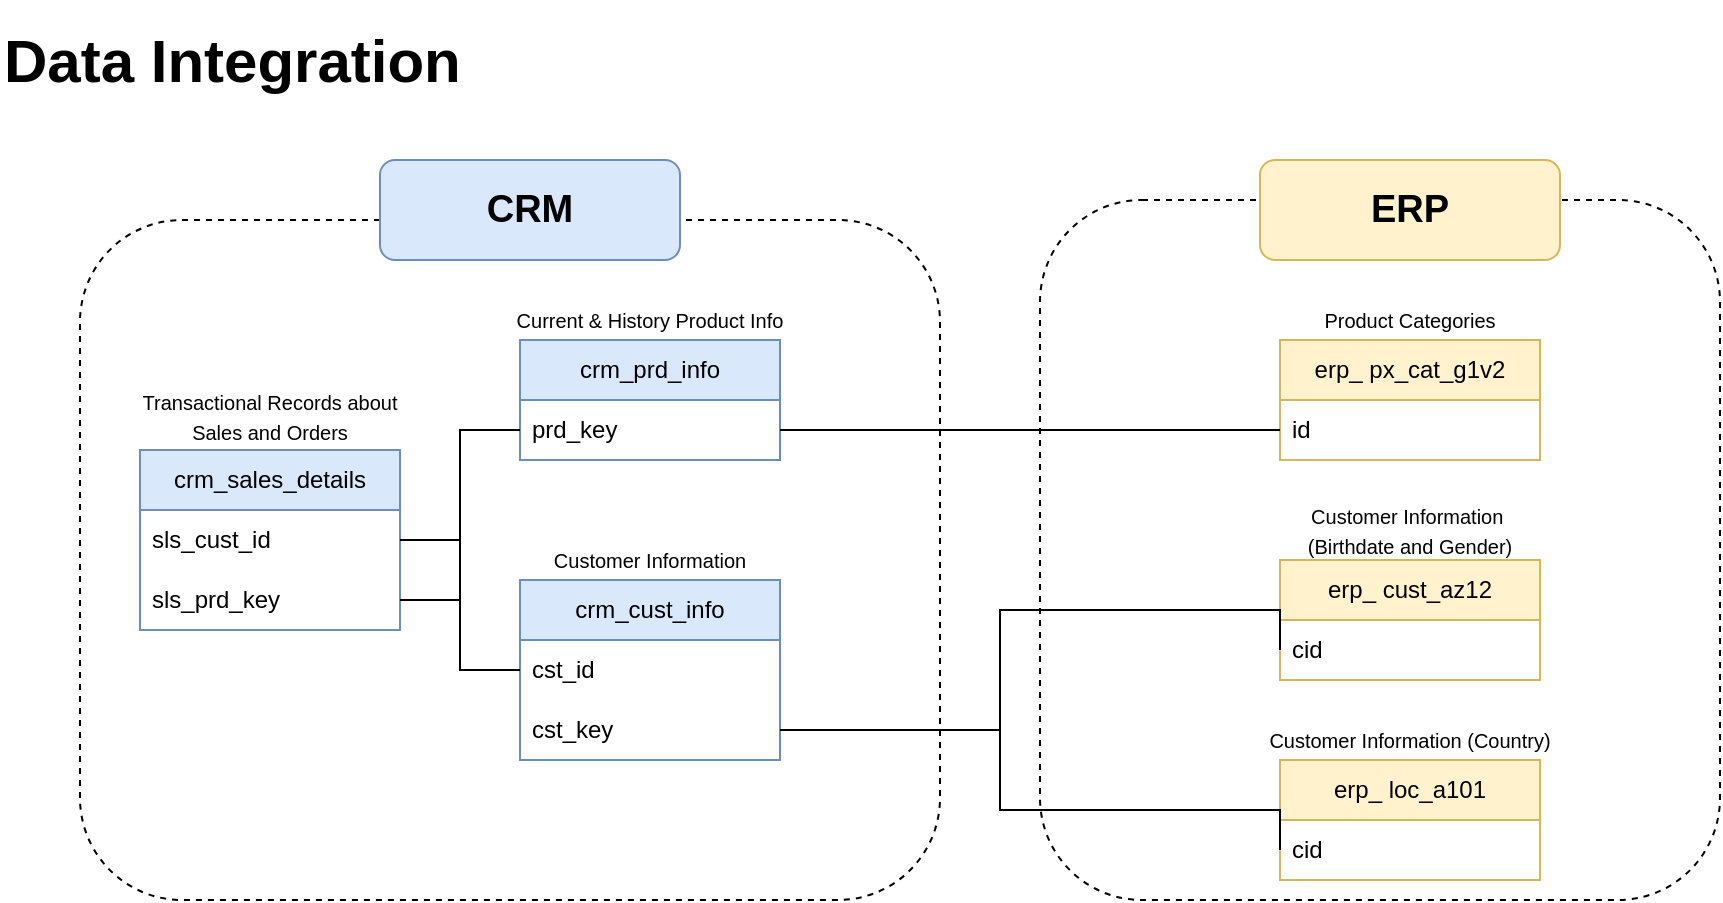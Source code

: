 <mxfile version="26.1.1">
  <diagram name="Page-1" id="CcnyJizDlQNZPq71w_h8">
    <mxGraphModel dx="989" dy="582" grid="0" gridSize="10" guides="1" tooltips="1" connect="1" arrows="1" fold="1" page="1" pageScale="1" pageWidth="1100" pageHeight="850" background="#ffffff" math="0" shadow="0">
      <root>
        <mxCell id="0" />
        <mxCell id="1" parent="0" />
        <mxCell id="83YWraWkJJTRJ88vUdBI-1" value="&lt;span style=&quot;font-size: 30px;&quot;&gt;&lt;b&gt;Data Integration&amp;nbsp;&lt;/b&gt;&lt;/span&gt;" style="text;html=1;align=left;verticalAlign=middle;whiteSpace=wrap;rounded=0;fillColor=none;strokeColor=none;" parent="1" vertex="1">
          <mxGeometry x="40" y="120" width="370" height="60" as="geometry" />
        </mxCell>
        <mxCell id="83YWraWkJJTRJ88vUdBI-2" value="" style="rounded=1;whiteSpace=wrap;html=1;dashed=1;fillColor=none;" parent="1" vertex="1">
          <mxGeometry x="80" y="230" width="430" height="340" as="geometry" />
        </mxCell>
        <mxCell id="5g3-Wyd2gkGdJgBPMF9S-2" value="crm_cust_info" style="swimlane;fontStyle=0;childLayout=stackLayout;horizontal=1;startSize=30;horizontalStack=0;resizeParent=1;resizeParentMax=0;resizeLast=0;collapsible=1;marginBottom=0;whiteSpace=wrap;html=1;fillColor=#dae8fc;strokeColor=#6c8ebf;" vertex="1" parent="1">
          <mxGeometry x="300" y="410" width="130" height="90" as="geometry" />
        </mxCell>
        <mxCell id="5g3-Wyd2gkGdJgBPMF9S-3" value="cst_id" style="text;strokeColor=none;fillColor=none;align=left;verticalAlign=middle;spacingLeft=4;spacingRight=4;overflow=hidden;points=[[0,0.5],[1,0.5]];portConstraint=eastwest;rotatable=0;whiteSpace=wrap;html=1;" vertex="1" parent="5g3-Wyd2gkGdJgBPMF9S-2">
          <mxGeometry y="30" width="130" height="30" as="geometry" />
        </mxCell>
        <mxCell id="5g3-Wyd2gkGdJgBPMF9S-24" value="cst_key" style="text;strokeColor=none;fillColor=none;align=left;verticalAlign=middle;spacingLeft=4;spacingRight=4;overflow=hidden;points=[[0,0.5],[1,0.5]];portConstraint=eastwest;rotatable=0;whiteSpace=wrap;html=1;" vertex="1" parent="5g3-Wyd2gkGdJgBPMF9S-2">
          <mxGeometry y="60" width="130" height="30" as="geometry" />
        </mxCell>
        <mxCell id="5g3-Wyd2gkGdJgBPMF9S-6" value="crm_sales_details" style="swimlane;fontStyle=0;childLayout=stackLayout;horizontal=1;startSize=30;horizontalStack=0;resizeParent=1;resizeParentMax=0;resizeLast=0;collapsible=1;marginBottom=0;whiteSpace=wrap;html=1;fillColor=#dae8fc;strokeColor=#6c8ebf;" vertex="1" parent="1">
          <mxGeometry x="110" y="345" width="130" height="90" as="geometry" />
        </mxCell>
        <mxCell id="5g3-Wyd2gkGdJgBPMF9S-7" value="sls_cust_id" style="text;strokeColor=none;fillColor=none;align=left;verticalAlign=middle;spacingLeft=4;spacingRight=4;overflow=hidden;points=[[0,0.5],[1,0.5]];portConstraint=eastwest;rotatable=0;whiteSpace=wrap;html=1;" vertex="1" parent="5g3-Wyd2gkGdJgBPMF9S-6">
          <mxGeometry y="30" width="130" height="30" as="geometry" />
        </mxCell>
        <mxCell id="5g3-Wyd2gkGdJgBPMF9S-8" value="sls_prd_key" style="text;strokeColor=none;fillColor=none;align=left;verticalAlign=middle;spacingLeft=4;spacingRight=4;overflow=hidden;points=[[0,0.5],[1,0.5]];portConstraint=eastwest;rotatable=0;whiteSpace=wrap;html=1;" vertex="1" parent="5g3-Wyd2gkGdJgBPMF9S-6">
          <mxGeometry y="60" width="130" height="30" as="geometry" />
        </mxCell>
        <mxCell id="5g3-Wyd2gkGdJgBPMF9S-9" value="crm_prd_info" style="swimlane;fontStyle=0;childLayout=stackLayout;horizontal=1;startSize=30;horizontalStack=0;resizeParent=1;resizeParentMax=0;resizeLast=0;collapsible=1;marginBottom=0;whiteSpace=wrap;html=1;fillColor=#dae8fc;strokeColor=#6c8ebf;" vertex="1" parent="1">
          <mxGeometry x="300" y="290" width="130" height="60" as="geometry" />
        </mxCell>
        <mxCell id="5g3-Wyd2gkGdJgBPMF9S-10" value="prd_key" style="text;strokeColor=none;fillColor=none;align=left;verticalAlign=middle;spacingLeft=4;spacingRight=4;overflow=hidden;points=[[0,0.5],[1,0.5]];portConstraint=eastwest;rotatable=0;whiteSpace=wrap;html=1;" vertex="1" parent="5g3-Wyd2gkGdJgBPMF9S-9">
          <mxGeometry y="30" width="130" height="30" as="geometry" />
        </mxCell>
        <mxCell id="5g3-Wyd2gkGdJgBPMF9S-14" value="" style="rounded=1;whiteSpace=wrap;html=1;dashed=1;fillColor=none;" vertex="1" parent="1">
          <mxGeometry x="560" y="220" width="340" height="350" as="geometry" />
        </mxCell>
        <mxCell id="5g3-Wyd2gkGdJgBPMF9S-15" value="&lt;span style=&quot;font-size: 19px;&quot;&gt;&lt;b&gt;ERP&lt;/b&gt;&lt;/span&gt;" style="text;html=1;align=center;verticalAlign=middle;whiteSpace=wrap;rounded=1;fillColor=#fff2cc;strokeColor=#d6b656;" vertex="1" parent="1">
          <mxGeometry x="670" y="200" width="150" height="50" as="geometry" />
        </mxCell>
        <mxCell id="5g3-Wyd2gkGdJgBPMF9S-16" value="erp_ cust_az12" style="swimlane;fontStyle=0;childLayout=stackLayout;horizontal=1;startSize=30;horizontalStack=0;resizeParent=1;resizeParentMax=0;resizeLast=0;collapsible=1;marginBottom=0;whiteSpace=wrap;html=1;fillColor=#fff2cc;strokeColor=#d6b656;" vertex="1" parent="1">
          <mxGeometry x="680" y="400" width="130" height="60" as="geometry" />
        </mxCell>
        <mxCell id="5g3-Wyd2gkGdJgBPMF9S-17" value="cid" style="text;strokeColor=none;fillColor=none;align=left;verticalAlign=middle;spacingLeft=4;spacingRight=4;overflow=hidden;points=[[0,0.5],[1,0.5]];portConstraint=eastwest;rotatable=0;whiteSpace=wrap;html=1;" vertex="1" parent="5g3-Wyd2gkGdJgBPMF9S-16">
          <mxGeometry y="30" width="130" height="30" as="geometry" />
        </mxCell>
        <mxCell id="5g3-Wyd2gkGdJgBPMF9S-19" value="erp_ loc_a101" style="swimlane;fontStyle=0;childLayout=stackLayout;horizontal=1;startSize=30;horizontalStack=0;resizeParent=1;resizeParentMax=0;resizeLast=0;collapsible=1;marginBottom=0;whiteSpace=wrap;html=1;fillColor=#fff2cc;strokeColor=#d6b656;" vertex="1" parent="1">
          <mxGeometry x="680" y="500" width="130" height="60" as="geometry">
            <mxRectangle x="680" y="500" width="111" height="30" as="alternateBounds" />
          </mxGeometry>
        </mxCell>
        <mxCell id="5g3-Wyd2gkGdJgBPMF9S-20" value="cid" style="text;strokeColor=none;fillColor=none;align=left;verticalAlign=middle;spacingLeft=4;spacingRight=4;overflow=hidden;points=[[0,0.5],[1,0.5]];portConstraint=eastwest;rotatable=0;whiteSpace=wrap;html=1;" vertex="1" parent="5g3-Wyd2gkGdJgBPMF9S-19">
          <mxGeometry y="30" width="130" height="30" as="geometry" />
        </mxCell>
        <mxCell id="5g3-Wyd2gkGdJgBPMF9S-28" style="edgeStyle=orthogonalEdgeStyle;rounded=0;orthogonalLoop=1;jettySize=auto;html=1;entryX=0;entryY=0.5;entryDx=0;entryDy=0;endArrow=none;startFill=0;" edge="1" parent="1" source="5g3-Wyd2gkGdJgBPMF9S-24" target="5g3-Wyd2gkGdJgBPMF9S-17">
          <mxGeometry relative="1" as="geometry">
            <Array as="points">
              <mxPoint x="540" y="485" />
              <mxPoint x="540" y="425" />
            </Array>
          </mxGeometry>
        </mxCell>
        <mxCell id="5g3-Wyd2gkGdJgBPMF9S-29" style="edgeStyle=orthogonalEdgeStyle;rounded=0;orthogonalLoop=1;jettySize=auto;html=1;entryX=0;entryY=0.5;entryDx=0;entryDy=0;endArrow=none;startFill=0;" edge="1" parent="1" source="5g3-Wyd2gkGdJgBPMF9S-24" target="5g3-Wyd2gkGdJgBPMF9S-20">
          <mxGeometry relative="1" as="geometry">
            <Array as="points">
              <mxPoint x="540" y="485" />
              <mxPoint x="540" y="525" />
            </Array>
          </mxGeometry>
        </mxCell>
        <mxCell id="5g3-Wyd2gkGdJgBPMF9S-30" style="edgeStyle=orthogonalEdgeStyle;rounded=0;orthogonalLoop=1;jettySize=auto;html=1;entryX=1;entryY=0.5;entryDx=0;entryDy=0;endArrow=none;startFill=0;" edge="1" parent="1" source="5g3-Wyd2gkGdJgBPMF9S-3" target="5g3-Wyd2gkGdJgBPMF9S-7">
          <mxGeometry relative="1" as="geometry" />
        </mxCell>
        <mxCell id="5g3-Wyd2gkGdJgBPMF9S-32" value="erp_ px_cat_g1v2" style="swimlane;fontStyle=0;childLayout=stackLayout;horizontal=1;startSize=30;horizontalStack=0;resizeParent=1;resizeParentMax=0;resizeLast=0;collapsible=1;marginBottom=0;whiteSpace=wrap;html=1;fillColor=#fff2cc;strokeColor=#d6b656;" vertex="1" parent="1">
          <mxGeometry x="680" y="290" width="130" height="60" as="geometry" />
        </mxCell>
        <mxCell id="5g3-Wyd2gkGdJgBPMF9S-33" value="id" style="text;strokeColor=none;fillColor=none;align=left;verticalAlign=middle;spacingLeft=4;spacingRight=4;overflow=hidden;points=[[0,0.5],[1,0.5]];portConstraint=eastwest;rotatable=0;whiteSpace=wrap;html=1;" vertex="1" parent="5g3-Wyd2gkGdJgBPMF9S-32">
          <mxGeometry y="30" width="130" height="30" as="geometry" />
        </mxCell>
        <mxCell id="5g3-Wyd2gkGdJgBPMF9S-34" style="edgeStyle=orthogonalEdgeStyle;rounded=0;orthogonalLoop=1;jettySize=auto;html=1;entryX=0;entryY=0.5;entryDx=0;entryDy=0;endArrow=none;startFill=0;" edge="1" parent="1" source="5g3-Wyd2gkGdJgBPMF9S-8" target="5g3-Wyd2gkGdJgBPMF9S-10">
          <mxGeometry relative="1" as="geometry" />
        </mxCell>
        <mxCell id="5g3-Wyd2gkGdJgBPMF9S-36" style="edgeStyle=orthogonalEdgeStyle;rounded=0;orthogonalLoop=1;jettySize=auto;html=1;endArrow=none;startFill=0;" edge="1" parent="1" source="5g3-Wyd2gkGdJgBPMF9S-33" target="5g3-Wyd2gkGdJgBPMF9S-10">
          <mxGeometry relative="1" as="geometry" />
        </mxCell>
        <mxCell id="5g3-Wyd2gkGdJgBPMF9S-37" value="&lt;font style=&quot;font-size: 10px;&quot;&gt;Current &amp;amp; History Product Info&lt;/font&gt;" style="text;html=1;align=center;verticalAlign=middle;whiteSpace=wrap;rounded=0;" vertex="1" parent="1">
          <mxGeometry x="270" y="270" width="190" height="20" as="geometry" />
        </mxCell>
        <mxCell id="5g3-Wyd2gkGdJgBPMF9S-39" value="&lt;font style=&quot;font-size: 10px;&quot;&gt;Customer Information&lt;/font&gt;" style="text;html=1;align=center;verticalAlign=middle;whiteSpace=wrap;rounded=0;" vertex="1" parent="1">
          <mxGeometry x="290" y="390" width="150" height="20" as="geometry" />
        </mxCell>
        <mxCell id="5g3-Wyd2gkGdJgBPMF9S-40" value="&lt;font style=&quot;font-size: 10px;&quot;&gt;Transactional Records about Sales and Orders&lt;/font&gt;" style="text;html=1;align=center;verticalAlign=middle;whiteSpace=wrap;rounded=0;" vertex="1" parent="1">
          <mxGeometry x="100" y="310" width="150" height="35" as="geometry" />
        </mxCell>
        <mxCell id="5g3-Wyd2gkGdJgBPMF9S-42" value="&lt;font style=&quot;font-size: 10px;&quot;&gt;Product Categories&lt;/font&gt;" style="text;html=1;align=center;verticalAlign=middle;whiteSpace=wrap;rounded=0;" vertex="1" parent="1">
          <mxGeometry x="670" y="270" width="150" height="20" as="geometry" />
        </mxCell>
        <mxCell id="5g3-Wyd2gkGdJgBPMF9S-43" value="&lt;font style=&quot;font-size: 10px;&quot;&gt;Customer Information&amp;nbsp;&lt;/font&gt;&lt;div&gt;&lt;font style=&quot;font-size: 10px;&quot;&gt;(Birthdate and Gender)&lt;/font&gt;&lt;/div&gt;" style="text;html=1;align=center;verticalAlign=middle;whiteSpace=wrap;rounded=0;" vertex="1" parent="1">
          <mxGeometry x="670" y="370" width="150" height="30" as="geometry" />
        </mxCell>
        <mxCell id="5g3-Wyd2gkGdJgBPMF9S-44" value="&lt;span style=&quot;font-size: 10px;&quot;&gt;Customer Information (Country)&lt;/span&gt;" style="text;html=1;align=center;verticalAlign=middle;whiteSpace=wrap;rounded=0;" vertex="1" parent="1">
          <mxGeometry x="670" y="480" width="150" height="20" as="geometry" />
        </mxCell>
        <mxCell id="5g3-Wyd2gkGdJgBPMF9S-45" value="&lt;span style=&quot;font-size: 19px;&quot;&gt;&lt;b&gt;CRM&lt;/b&gt;&lt;/span&gt;" style="text;html=1;align=center;verticalAlign=middle;whiteSpace=wrap;rounded=1;fillColor=#dae8fc;strokeColor=#6c8ebf;" vertex="1" parent="1">
          <mxGeometry x="230" y="200" width="150" height="50" as="geometry" />
        </mxCell>
      </root>
    </mxGraphModel>
  </diagram>
</mxfile>

